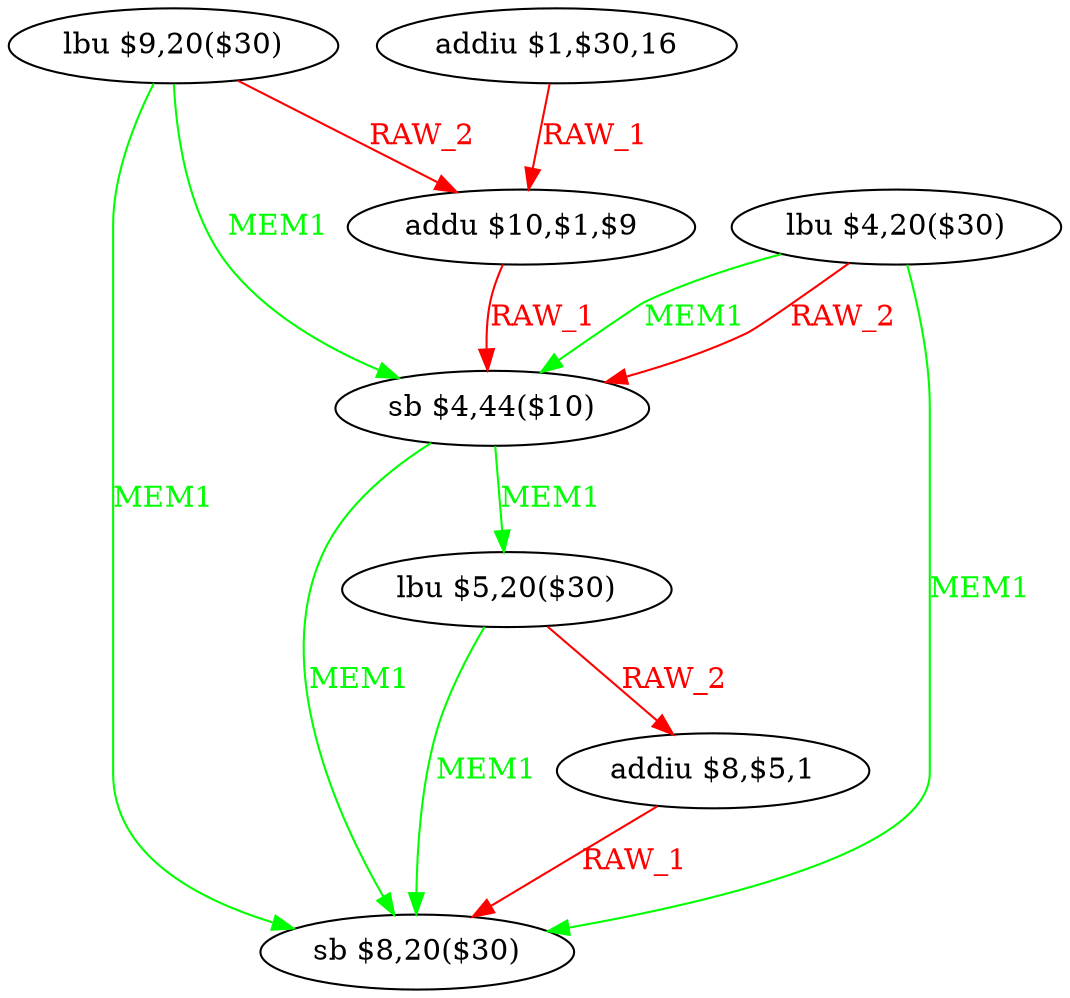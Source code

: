 digraph G1 {
node [shape = ellipse];
i0 [label = "lbu $9,20($30)"] ;
i0 ->  i2 [color = red, fontcolor = red, label= "RAW_2"];
i0 ->  i4 [color = green, fontcolor = green, label= "MEM1"];
i0 ->  i7 [color = green, fontcolor = green, label= "MEM1"];
i2 [label = "addu $10,$1,$9"] ;
i2 ->  i4 [color = red, fontcolor = red, label= "RAW_1"];
i4 [label = "sb $4,44($10)"] ;
i4 ->  i5 [color = green, fontcolor = green, label= "MEM1"];
i4 ->  i7 [color = green, fontcolor = green, label= "MEM1"];
i5 [label = "lbu $5,20($30)"] ;
i5 ->  i6 [color = red, fontcolor = red, label= "RAW_2"];
i5 ->  i7 [color = green, fontcolor = green, label= "MEM1"];
i6 [label = "addiu $8,$5,1"] ;
i6 ->  i7 [color = red, fontcolor = red, label= "RAW_1"];
i7 [label = "sb $8,20($30)"] ;
i1 [label = "addiu $1,$30,16"] ;
i1 ->  i2 [color = red, fontcolor = red, label= "RAW_1"];
i3 [label = "lbu $4,20($30)"] ;
i3 ->  i4 [color = green, fontcolor = green, label= "MEM1"];
i3 ->  i4 [color = red, fontcolor = red, label= "RAW_2"];
i3 ->  i7 [color = green, fontcolor = green, label= "MEM1"];
}
